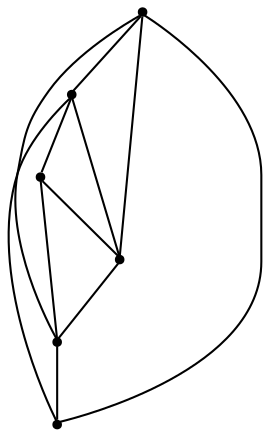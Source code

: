 graph {
  node [shape=point,comment="{\"directed\":false,\"doi\":\"10.1007/978-3-662-45803-7_33\",\"figure\":\"1 (1)\"}"]

  v0 [pos="1351.5900845570955,2527.4578017553777"]
  v1 [pos="1259.0983744948117,2596.4148112176317"]
  v2 [pos="1238.7170119206214,2546.2634261477806"]
  v3 [pos="1194.82703218884,2580.7439664500926"]
  v4 [pos="1186.9880270067183,2624.629354519791"]
  v5 [pos="1133.6871436606557,2529.0251915678095"]

  v5 -- v4 [id="-4",pos="1133.6871436606557,2529.0251915678095 1140.4805812525203,2541.8235909469495 1140.4805812525203,2541.8235909469495 1140.4805812525203,2541.8235909469495 1144.1415152680004,2548.3519221835663 1151.4551121585018,2561.413164691966 1159.556757862276,2576.5669743785215 1167.6543316199784,2591.7164584763086 1176.535754996567,2608.9587641986495 1180.9805386309336,2617.57991705982 1186.9880270067183,2624.629354519791 1186.9880270067183,2624.629354519791 1186.9880270067183,2624.629354519791"]
  v5 -- v3 [id="-5",pos="1133.6871436606557,2529.0251915678095 1143.61610697638,2534.5115648041165 1143.61610697638,2534.5115648041165 1143.61610697638,2534.5115648041165 1150.4084947696479,2538.425968192826 1163.9974695505705,2546.2634261477806 1174.1840788915936,2554.8845790089513 1184.3747601786886,2563.5057318701215 1191.1671479719564,2572.906508495138 1194.82703218884,2580.7439664500926"]
  v5 -- v0 [id="-8",pos="1133.6871436606557,2529.0251915678095 1152.238961777388,2527.978907978732 1152.238961777388,2527.978907978732 1152.238961777388,2527.978907978732 1169.222030857751,2525.3649801308243 1203.188169018477,2520.141450023777 1238.4594931436375,2519.878861340915 1273.730690020483,2519.620343800423 1310.3112720561503,2524.3184420953485 1328.5993998526328,2526.669781260394 1351.5900845570955,2527.4578017553777 1351.5900845570955,2527.4578017553777 1351.5900845570955,2527.4578017553777"]
  v4 -- v3 [id="-11",pos="1186.9880270067183,2624.629354519791 1194.82703218884,2580.7439664500926 1194.82703218884,2580.7439664500926 1194.82703218884,2580.7439664500926"]
  v4 -- v1 [id="-12",pos="1186.9880270067183,2624.629354519791 1259.0983744948117,2596.4148112176317 1259.0983744948117,2596.4148112176317 1259.0983744948117,2596.4148112176317"]
  v3 -- v1 [id="-13",pos="1194.82703218884,2580.7439664500926 1259.0983744948117,2596.4148112176317 1259.0983744948117,2596.4148112176317 1259.0983744948117,2596.4148112176317"]
  v3 -- v2 [id="-16",pos="1194.82703218884,2580.7439664500926 1230.8832557314834,2550.9658500314736 1230.8832557314834,2550.9658500314736 1230.8832557314834,2550.9658500314736 1238.7170119206214,2546.2634261477806 1238.7170119206214,2546.2634261477806 1238.7170119206214,2546.2634261477806"]
  v2 -- v5 [id="-18",pos="1238.7170119206214,2546.2634261477806 1231.1458962531362,2544.958625018211 1231.1458962531362,2544.958625018211 1231.1458962531362,2544.958625018211 1225.1332861326825,2543.653823888641 1213.1162097839194,2541.0398960407333 1196.6585489951767,2538.425968192826 1180.1966890120473,2535.8163659336865 1159.2941173406234,2533.202438085779 1148.8407955318753,2531.897636956209 1138.3915456691996,2530.588510237871 1148.8407955318753,2531.897636956209 1148.8407955318753,2531.897636956209 1133.6871436606557,2529.0251915678095 1133.6871436606557,2529.0251915678095 1133.6871436606557,2529.0251915678095"]
  v2 -- v0 [id="-21",pos="1238.7170119206214,2546.2634261477806 1255.4425622240003,2546.7888579599025 1276.8663429926578,2541.0398960407333 1295.417238559108,2536.858578380394 1313.9681341255582,2532.681331862425 1329.6460172414868,2530.0676584609155 1337.4850224236084,2528.7626028849477 1351.5900845570955,2527.4578017553777 1351.5900845570955,2527.4578017553777 1351.5900845570955,2527.4578017553777"]
  v2 -- v1 [id="-33",pos="1238.7170119206214,2546.2634261477806 1259.0983744948117,2596.4148112176317 1259.0983744948117,2596.4148112176317 1259.0983744948117,2596.4148112176317"]
  v1 -- v0 [id="-3",pos="1259.0983744948117,2596.4148112176317 1264.0171461721084,2594.5602766570573 1265.0276369691014,2593.8563049758154 1267.7222790944163,2591.9790471591705 1276.3451338954242,2585.9715676995097 1293.586771551368,2573.9571176729837 1307.6969554295238,2562.459448281044 1321.8071393076798,2550.9658500314736 1332.7775982675892,2539.9933580052575 1338.2689992908095,2534.5113103577187 1351.5900845570955,2527.4578017553777 1351.5900845570955,2527.4578017553777 1351.5900845570955,2527.4578017553777"]
}